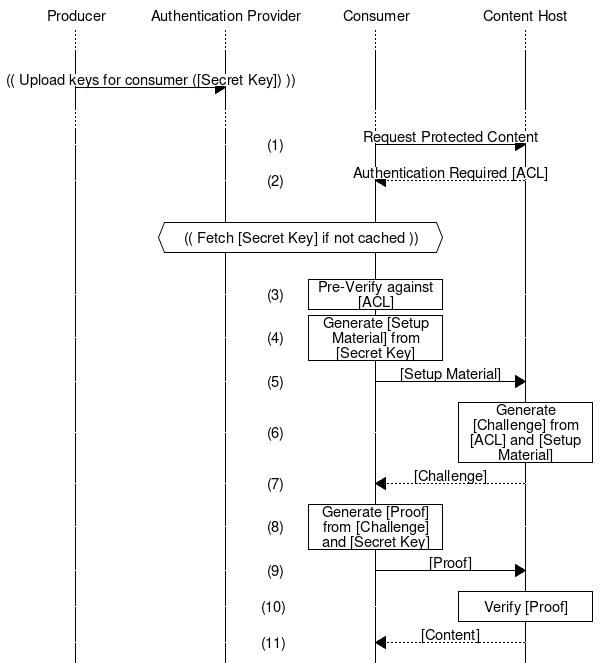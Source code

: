 msc {
    p [label="Producer"],a [label="Authentication Provider"],c [label="Consumer"],h [label="Content Host"];

    ...;

    |||;

    p => a [label="(( Upload keys for consumer ([Secret Key]) ))"];

    ...;

    --- [label="(1)            ",linecolor=white],
    c => h [label="Request Protected Content"];
    --- [label="(2)            ",linecolor=white],
    c << h [label="Authentication Required [ACL]"];

    |||;

    a abox c [label="(( Fetch [Secret Key] if not cached ))"];

    |||;

    --- [label="(3)            ",linecolor=white],
    c box c [label="Pre-Verify against [ACL]"];

    --- [label="(4)            ",linecolor=white],
    c box c [label="Generate [Setup Material] from [Secret Key]"];
    --- [label="(5)            ",linecolor=white],
    c => h [label="[Setup Material]"];
    --- [label="(6)            ",linecolor=white],
    h box h [label="Generate [Challenge] from [ACL] and [Setup Material]"];
    --- [label="(7)            ",linecolor=white],
    c << h [label="[Challenge]"];
    --- [label="(8)            ",linecolor=white],
    c box c [label="Generate [Proof] from [Challenge] and [Secret Key]"];
    --- [label="(9)            ",linecolor=white],
    c => h [label="[Proof]"];
    --- [label="(10)             ",linecolor=white],
    h box h [label="Verify [Proof]"];
    --- [label="(11)             ",linecolor=white],
    c << h [label="[Content]"];
}
